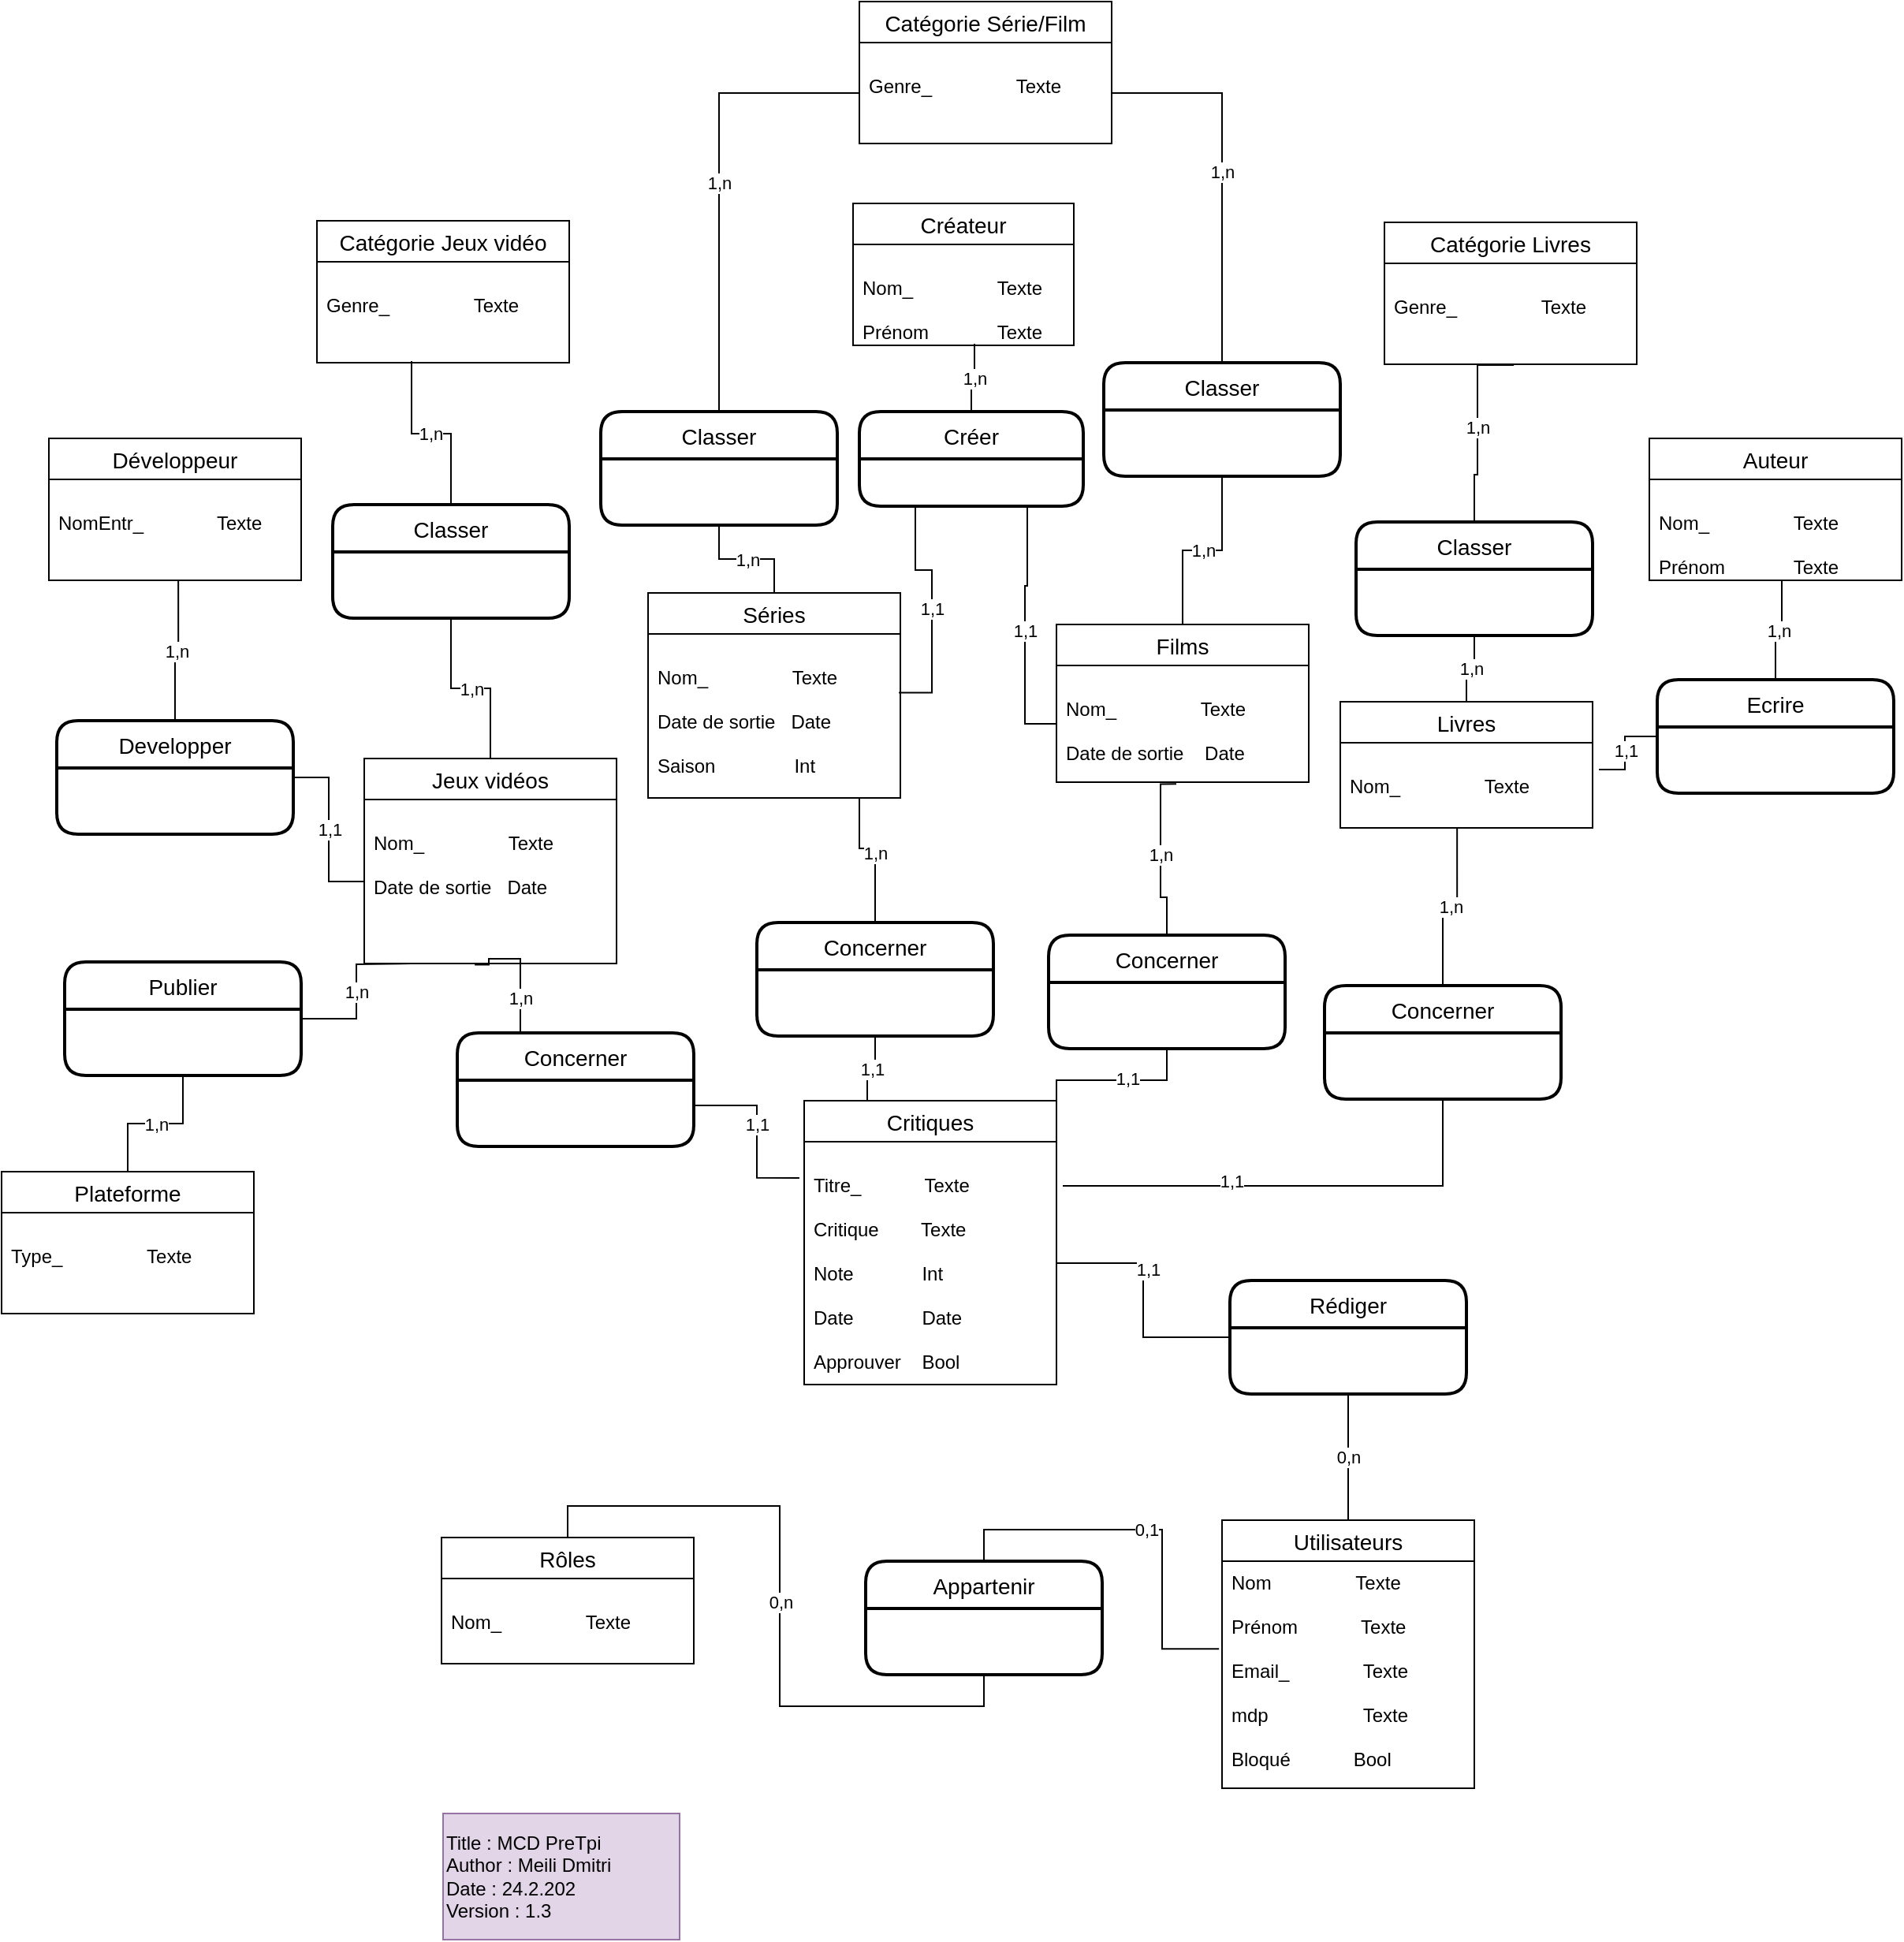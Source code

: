 <mxfile version="16.6.3" type="device"><diagram id="l2BR_vTs-fCktVYFhXiR" name="Page-1"><mxGraphModel dx="2249" dy="1903" grid="1" gridSize="10" guides="1" tooltips="1" connect="1" arrows="1" fold="1" page="1" pageScale="1" pageWidth="827" pageHeight="1169" math="0" shadow="0"><root><mxCell id="0"/><mxCell id="1" parent="0"/><mxCell id="aVKp9rPC2i5AUnWFlLkN-1" value="Utilisateurs" style="swimlane;fontStyle=0;childLayout=stackLayout;horizontal=1;startSize=26;horizontalStack=0;resizeParent=1;resizeParentMax=0;resizeLast=0;collapsible=1;marginBottom=0;align=center;fontSize=14;" parent="1" vertex="1"><mxGeometry x="564" y="903" width="160" height="170" as="geometry"/></mxCell><mxCell id="aVKp9rPC2i5AUnWFlLkN-2" value="Nom                Texte&#10;&#10;Prénom            Texte&#10;&#10;Email_              Texte&#10;&#10;mdp                  Texte&#10;&#10;Bloqué            Bool&#10;&#10;" style="text;strokeColor=none;fillColor=none;spacingLeft=4;spacingRight=4;overflow=hidden;rotatable=0;points=[[0,0.5],[1,0.5]];portConstraint=eastwest;fontSize=12;" parent="aVKp9rPC2i5AUnWFlLkN-1" vertex="1"><mxGeometry y="26" width="160" height="144" as="geometry"/></mxCell><mxCell id="aVKp9rPC2i5AUnWFlLkN-3" value="Critiques" style="swimlane;fontStyle=0;childLayout=stackLayout;horizontal=1;startSize=26;horizontalStack=0;resizeParent=1;resizeParentMax=0;resizeLast=0;collapsible=1;marginBottom=0;align=center;fontSize=14;" parent="1" vertex="1"><mxGeometry x="299" y="637" width="160" height="180" as="geometry"/></mxCell><mxCell id="aVKp9rPC2i5AUnWFlLkN-4" value="&#10;Titre_            Texte&#10;&#10;Critique        Texte&#10;&#10;Note             Int&#10;&#10;Date             Date&#10;&#10;Approuver    Bool" style="text;strokeColor=none;fillColor=none;spacingLeft=4;spacingRight=4;overflow=hidden;rotatable=0;points=[[0,0.5],[1,0.5]];portConstraint=eastwest;fontSize=12;fontStyle=0" parent="aVKp9rPC2i5AUnWFlLkN-3" vertex="1"><mxGeometry y="26" width="160" height="154" as="geometry"/></mxCell><mxCell id="aVKp9rPC2i5AUnWFlLkN-5" value="" style="edgeStyle=orthogonalEdgeStyle;rounded=0;orthogonalLoop=1;jettySize=auto;html=1;endArrow=none;endFill=0;" parent="1" source="aVKp9rPC2i5AUnWFlLkN-8" target="aVKp9rPC2i5AUnWFlLkN-4" edge="1"><mxGeometry relative="1" as="geometry"/></mxCell><mxCell id="aVKp9rPC2i5AUnWFlLkN-6" value="1,1" style="edgeLabel;html=1;align=center;verticalAlign=middle;resizable=0;points=[];" parent="aVKp9rPC2i5AUnWFlLkN-5" vertex="1" connectable="0"><mxGeometry x="0.246" y="-3" relative="1" as="geometry"><mxPoint as="offset"/></mxGeometry></mxCell><mxCell id="aVKp9rPC2i5AUnWFlLkN-7" value="0,n" style="edgeStyle=orthogonalEdgeStyle;rounded=0;orthogonalLoop=1;jettySize=auto;html=1;exitX=0.5;exitY=1;exitDx=0;exitDy=0;entryX=0.5;entryY=0;entryDx=0;entryDy=0;endArrow=none;endFill=0;" parent="1" source="aVKp9rPC2i5AUnWFlLkN-8" target="aVKp9rPC2i5AUnWFlLkN-1" edge="1"><mxGeometry relative="1" as="geometry"/></mxCell><mxCell id="aVKp9rPC2i5AUnWFlLkN-8" value="Rédiger" style="swimlane;childLayout=stackLayout;horizontal=1;startSize=30;horizontalStack=0;rounded=1;fontSize=14;fontStyle=0;strokeWidth=2;resizeParent=0;resizeLast=1;shadow=0;dashed=0;align=center;" parent="1" vertex="1"><mxGeometry x="569" y="751" width="150" height="72" as="geometry"/></mxCell><mxCell id="aVKp9rPC2i5AUnWFlLkN-9" value="0,n" style="edgeStyle=orthogonalEdgeStyle;rounded=0;orthogonalLoop=1;jettySize=auto;html=1;exitX=0.5;exitY=1;exitDx=0;exitDy=0;entryX=0.5;entryY=0;entryDx=0;entryDy=0;endArrow=none;endFill=0;" parent="1" source="aVKp9rPC2i5AUnWFlLkN-11" target="aVKp9rPC2i5AUnWFlLkN-12" edge="1"><mxGeometry relative="1" as="geometry"/></mxCell><mxCell id="aVKp9rPC2i5AUnWFlLkN-10" value="0,1" style="edgeStyle=orthogonalEdgeStyle;rounded=0;orthogonalLoop=1;jettySize=auto;html=1;exitX=0.5;exitY=0;exitDx=0;exitDy=0;entryX=-0.012;entryY=0.386;entryDx=0;entryDy=0;entryPerimeter=0;endArrow=none;endFill=0;" parent="1" source="aVKp9rPC2i5AUnWFlLkN-11" target="aVKp9rPC2i5AUnWFlLkN-2" edge="1"><mxGeometry relative="1" as="geometry"/></mxCell><mxCell id="aVKp9rPC2i5AUnWFlLkN-11" value="Appartenir" style="swimlane;childLayout=stackLayout;horizontal=1;startSize=30;horizontalStack=0;rounded=1;fontSize=14;fontStyle=0;strokeWidth=2;resizeParent=0;resizeLast=1;shadow=0;dashed=0;align=center;" parent="1" vertex="1"><mxGeometry x="338" y="929" width="150" height="72" as="geometry"/></mxCell><mxCell id="aVKp9rPC2i5AUnWFlLkN-12" value="Rôles" style="swimlane;fontStyle=0;childLayout=stackLayout;horizontal=1;startSize=26;horizontalStack=0;resizeParent=1;resizeParentMax=0;resizeLast=0;collapsible=1;marginBottom=0;align=center;fontSize=14;" parent="1" vertex="1"><mxGeometry x="69" y="914" width="160" height="80" as="geometry"/></mxCell><mxCell id="aVKp9rPC2i5AUnWFlLkN-13" value="&#10;Nom_                Texte                    " style="text;strokeColor=none;fillColor=none;spacingLeft=4;spacingRight=4;overflow=hidden;rotatable=0;points=[[0,0.5],[1,0.5]];portConstraint=eastwest;fontSize=12;" parent="aVKp9rPC2i5AUnWFlLkN-12" vertex="1"><mxGeometry y="26" width="160" height="54" as="geometry"/></mxCell><mxCell id="aVKp9rPC2i5AUnWFlLkN-24" value="Title : MCD PreTpi&lt;br&gt;Author : Meili Dmitri&lt;br&gt;Date : 24.2.202&lt;br&gt;Version : 1.3" style="rounded=0;whiteSpace=wrap;html=1;fillColor=#e1d5e7;strokeColor=#9673a6;align=left;" parent="1" vertex="1"><mxGeometry x="70" y="1089" width="150" height="80" as="geometry"/></mxCell><mxCell id="pfODbgT-tZKXcgPIthWN-37" value="1,n" style="edgeStyle=orthogonalEdgeStyle;rounded=0;orthogonalLoop=1;jettySize=auto;html=1;exitX=0.5;exitY=0;exitDx=0;exitDy=0;entryX=0.5;entryY=1;entryDx=0;entryDy=0;endArrow=none;endFill=0;" parent="1" source="pfODbgT-tZKXcgPIthWN-1" target="pfODbgT-tZKXcgPIthWN-24" edge="1"><mxGeometry relative="1" as="geometry"/></mxCell><mxCell id="pfODbgT-tZKXcgPIthWN-1" value="Jeux vidéos" style="swimlane;fontStyle=0;childLayout=stackLayout;horizontal=1;startSize=26;horizontalStack=0;resizeParent=1;resizeParentMax=0;resizeLast=0;collapsible=1;marginBottom=0;align=center;fontSize=14;" parent="1" vertex="1"><mxGeometry x="20" y="420" width="160" height="130" as="geometry"/></mxCell><mxCell id="pfODbgT-tZKXcgPIthWN-2" value="&#10;Nom_                Texte&#10;&#10;Date de sortie   Date&#10;&#10; " style="text;strokeColor=none;fillColor=none;spacingLeft=4;spacingRight=4;overflow=hidden;rotatable=0;points=[[0,0.5],[1,0.5]];portConstraint=eastwest;fontSize=12;" parent="pfODbgT-tZKXcgPIthWN-1" vertex="1"><mxGeometry y="26" width="160" height="104" as="geometry"/></mxCell><mxCell id="pfODbgT-tZKXcgPIthWN-3" value="Séries" style="swimlane;fontStyle=0;childLayout=stackLayout;horizontal=1;startSize=26;horizontalStack=0;resizeParent=1;resizeParentMax=0;resizeLast=0;collapsible=1;marginBottom=0;align=center;fontSize=14;" parent="1" vertex="1"><mxGeometry x="200" y="315" width="160" height="130" as="geometry"/></mxCell><mxCell id="pfODbgT-tZKXcgPIthWN-4" value="&#10;Nom_                Texte&#10;&#10;Date de sortie   Date&#10;&#10;Saison               Int&#10;&#10;&#10;" style="text;strokeColor=none;fillColor=none;spacingLeft=4;spacingRight=4;overflow=hidden;rotatable=0;points=[[0,0.5],[1,0.5]];portConstraint=eastwest;fontSize=12;" parent="pfODbgT-tZKXcgPIthWN-3" vertex="1"><mxGeometry y="26" width="160" height="104" as="geometry"/></mxCell><mxCell id="pfODbgT-tZKXcgPIthWN-41" value="1,n" style="edgeStyle=orthogonalEdgeStyle;rounded=0;orthogonalLoop=1;jettySize=auto;html=1;exitX=0.5;exitY=0;exitDx=0;exitDy=0;entryX=0.5;entryY=1;entryDx=0;entryDy=0;endArrow=none;endFill=0;" parent="1" source="pfODbgT-tZKXcgPIthWN-5" target="pfODbgT-tZKXcgPIthWN-26" edge="1"><mxGeometry relative="1" as="geometry"/></mxCell><mxCell id="pfODbgT-tZKXcgPIthWN-5" value="Films" style="swimlane;fontStyle=0;childLayout=stackLayout;horizontal=1;startSize=26;horizontalStack=0;resizeParent=1;resizeParentMax=0;resizeLast=0;collapsible=1;marginBottom=0;align=center;fontSize=14;" parent="1" vertex="1"><mxGeometry x="459" y="335" width="160" height="100" as="geometry"/></mxCell><mxCell id="pfODbgT-tZKXcgPIthWN-6" value="&#10;Nom_                Texte&#10;&#10;Date de sortie    Date&#10;&#10;" style="text;strokeColor=none;fillColor=none;spacingLeft=4;spacingRight=4;overflow=hidden;rotatable=0;points=[[0,0.5],[1,0.5]];portConstraint=eastwest;fontSize=12;" parent="pfODbgT-tZKXcgPIthWN-5" vertex="1"><mxGeometry y="26" width="160" height="74" as="geometry"/></mxCell><mxCell id="pfODbgT-tZKXcgPIthWN-7" value="Livres" style="swimlane;fontStyle=0;childLayout=stackLayout;horizontal=1;startSize=26;horizontalStack=0;resizeParent=1;resizeParentMax=0;resizeLast=0;collapsible=1;marginBottom=0;align=center;fontSize=14;" parent="1" vertex="1"><mxGeometry x="639" y="384" width="160" height="80" as="geometry"/></mxCell><mxCell id="pfODbgT-tZKXcgPIthWN-8" value="&#10;Nom_                Texte&#10; " style="text;strokeColor=none;fillColor=none;spacingLeft=4;spacingRight=4;overflow=hidden;rotatable=0;points=[[0,0.5],[1,0.5]];portConstraint=eastwest;fontSize=12;" parent="pfODbgT-tZKXcgPIthWN-7" vertex="1"><mxGeometry y="26" width="160" height="54" as="geometry"/></mxCell><mxCell id="pfODbgT-tZKXcgPIthWN-14" value="1,n" style="edgeStyle=orthogonalEdgeStyle;rounded=0;orthogonalLoop=1;jettySize=auto;html=1;exitX=0.5;exitY=0;exitDx=0;exitDy=0;endArrow=none;endFill=0;entryX=0.438;entryY=1.007;entryDx=0;entryDy=0;entryPerimeter=0;" parent="1" source="pfODbgT-tZKXcgPIthWN-9" target="pfODbgT-tZKXcgPIthWN-2" edge="1"><mxGeometry relative="1" as="geometry"><mxPoint x="105" y="547" as="targetPoint"/><Array as="points"><mxPoint x="119" y="594"/><mxPoint x="119" y="547"/><mxPoint x="99" y="547"/></Array></mxGeometry></mxCell><mxCell id="pfODbgT-tZKXcgPIthWN-15" value="1,1" style="edgeStyle=orthogonalEdgeStyle;rounded=0;orthogonalLoop=1;jettySize=auto;html=1;exitX=1;exitY=0.5;exitDx=0;exitDy=0;entryX=-0.019;entryY=0.149;entryDx=0;entryDy=0;entryPerimeter=0;endArrow=none;endFill=0;" parent="1" source="pfODbgT-tZKXcgPIthWN-9" target="aVKp9rPC2i5AUnWFlLkN-4" edge="1"><mxGeometry relative="1" as="geometry"><Array as="points"><mxPoint x="269" y="640"/><mxPoint x="269" y="686"/></Array></mxGeometry></mxCell><mxCell id="pfODbgT-tZKXcgPIthWN-9" value="Concerner" style="swimlane;childLayout=stackLayout;horizontal=1;startSize=30;horizontalStack=0;rounded=1;fontSize=14;fontStyle=0;strokeWidth=2;resizeParent=0;resizeLast=1;shadow=0;dashed=0;align=center;" parent="1" vertex="1"><mxGeometry x="79" y="594" width="150" height="72" as="geometry"/></mxCell><mxCell id="pfODbgT-tZKXcgPIthWN-18" style="edgeStyle=orthogonalEdgeStyle;rounded=0;orthogonalLoop=1;jettySize=auto;html=1;exitX=0.5;exitY=1;exitDx=0;exitDy=0;entryX=1.025;entryY=0.182;entryDx=0;entryDy=0;entryPerimeter=0;endArrow=none;endFill=0;" parent="1" source="pfODbgT-tZKXcgPIthWN-11" target="aVKp9rPC2i5AUnWFlLkN-4" edge="1"><mxGeometry relative="1" as="geometry"/></mxCell><mxCell id="pfODbgT-tZKXcgPIthWN-23" value="1,1" style="edgeLabel;html=1;align=center;verticalAlign=middle;resizable=0;points=[];" parent="pfODbgT-tZKXcgPIthWN-18" vertex="1" connectable="0"><mxGeometry x="0.277" y="-3" relative="1" as="geometry"><mxPoint as="offset"/></mxGeometry></mxCell><mxCell id="pfODbgT-tZKXcgPIthWN-19" value="1,n" style="edgeStyle=orthogonalEdgeStyle;rounded=0;orthogonalLoop=1;jettySize=auto;html=1;exitX=0.5;exitY=0;exitDx=0;exitDy=0;entryX=0.463;entryY=1;entryDx=0;entryDy=0;entryPerimeter=0;endArrow=none;endFill=0;" parent="1" source="pfODbgT-tZKXcgPIthWN-11" target="pfODbgT-tZKXcgPIthWN-8" edge="1"><mxGeometry relative="1" as="geometry"/></mxCell><mxCell id="pfODbgT-tZKXcgPIthWN-11" value="Concerner" style="swimlane;childLayout=stackLayout;horizontal=1;startSize=30;horizontalStack=0;rounded=1;fontSize=14;fontStyle=0;strokeWidth=2;resizeParent=0;resizeLast=1;shadow=0;dashed=0;align=center;" parent="1" vertex="1"><mxGeometry x="629" y="564" width="150" height="72" as="geometry"/></mxCell><mxCell id="pfODbgT-tZKXcgPIthWN-17" style="edgeStyle=orthogonalEdgeStyle;rounded=0;orthogonalLoop=1;jettySize=auto;html=1;exitX=0.5;exitY=1;exitDx=0;exitDy=0;entryX=1;entryY=0;entryDx=0;entryDy=0;endArrow=none;endFill=0;" parent="1" source="pfODbgT-tZKXcgPIthWN-12" target="aVKp9rPC2i5AUnWFlLkN-3" edge="1"><mxGeometry relative="1" as="geometry"/></mxCell><mxCell id="pfODbgT-tZKXcgPIthWN-22" value="1,1" style="edgeLabel;html=1;align=center;verticalAlign=middle;resizable=0;points=[];" parent="pfODbgT-tZKXcgPIthWN-17" vertex="1" connectable="0"><mxGeometry x="-0.126" y="-1" relative="1" as="geometry"><mxPoint as="offset"/></mxGeometry></mxCell><mxCell id="pfODbgT-tZKXcgPIthWN-20" value="1,n" style="edgeStyle=orthogonalEdgeStyle;rounded=0;orthogonalLoop=1;jettySize=auto;html=1;exitX=0.5;exitY=0;exitDx=0;exitDy=0;entryX=0.475;entryY=1.016;entryDx=0;entryDy=0;entryPerimeter=0;endArrow=none;endFill=0;" parent="1" source="pfODbgT-tZKXcgPIthWN-12" target="pfODbgT-tZKXcgPIthWN-6" edge="1"><mxGeometry relative="1" as="geometry"><Array as="points"><mxPoint x="529" y="508"/><mxPoint x="525" y="508"/></Array></mxGeometry></mxCell><mxCell id="pfODbgT-tZKXcgPIthWN-12" value="Concerner" style="swimlane;childLayout=stackLayout;horizontal=1;startSize=30;horizontalStack=0;rounded=1;fontSize=14;fontStyle=0;strokeWidth=2;resizeParent=0;resizeLast=1;shadow=0;dashed=0;align=center;" parent="1" vertex="1"><mxGeometry x="454" y="532" width="150" height="72" as="geometry"/></mxCell><mxCell id="pfODbgT-tZKXcgPIthWN-16" value="1,1" style="edgeStyle=orthogonalEdgeStyle;rounded=0;orthogonalLoop=1;jettySize=auto;html=1;exitX=0.5;exitY=1;exitDx=0;exitDy=0;entryX=0.25;entryY=0;entryDx=0;entryDy=0;endArrow=none;endFill=0;" parent="1" source="pfODbgT-tZKXcgPIthWN-13" target="aVKp9rPC2i5AUnWFlLkN-3" edge="1"><mxGeometry relative="1" as="geometry"/></mxCell><mxCell id="pfODbgT-tZKXcgPIthWN-21" value="1,n" style="edgeStyle=orthogonalEdgeStyle;rounded=0;orthogonalLoop=1;jettySize=auto;html=1;exitX=0.5;exitY=0;exitDx=0;exitDy=0;endArrow=none;endFill=0;" parent="1" source="pfODbgT-tZKXcgPIthWN-13" target="pfODbgT-tZKXcgPIthWN-4" edge="1"><mxGeometry relative="1" as="geometry"><mxPoint x="333" y="474" as="targetPoint"/><Array as="points"><mxPoint x="344" y="477"/><mxPoint x="334" y="477"/></Array></mxGeometry></mxCell><mxCell id="pfODbgT-tZKXcgPIthWN-13" value="Concerner" style="swimlane;childLayout=stackLayout;horizontal=1;startSize=30;horizontalStack=0;rounded=1;fontSize=14;fontStyle=0;strokeWidth=2;resizeParent=0;resizeLast=1;shadow=0;dashed=0;align=center;" parent="1" vertex="1"><mxGeometry x="269" y="524" width="150" height="72" as="geometry"/></mxCell><mxCell id="pfODbgT-tZKXcgPIthWN-58" value="1,n" style="edgeStyle=orthogonalEdgeStyle;rounded=0;orthogonalLoop=1;jettySize=auto;html=1;exitX=0.5;exitY=0;exitDx=0;exitDy=0;entryX=0.375;entryY=0.984;entryDx=0;entryDy=0;entryPerimeter=0;endArrow=none;endFill=0;" parent="1" source="pfODbgT-tZKXcgPIthWN-24" target="pfODbgT-tZKXcgPIthWN-47" edge="1"><mxGeometry relative="1" as="geometry"/></mxCell><mxCell id="pfODbgT-tZKXcgPIthWN-24" value="Classer" style="swimlane;childLayout=stackLayout;horizontal=1;startSize=30;horizontalStack=0;rounded=1;fontSize=14;fontStyle=0;strokeWidth=2;resizeParent=0;resizeLast=1;shadow=0;dashed=0;align=center;" parent="1" vertex="1"><mxGeometry y="259" width="150" height="72" as="geometry"/></mxCell><mxCell id="pfODbgT-tZKXcgPIthWN-43" value="1,n" style="edgeStyle=orthogonalEdgeStyle;rounded=0;orthogonalLoop=1;jettySize=auto;html=1;exitX=0.5;exitY=0;exitDx=0;exitDy=0;entryX=0.513;entryY=1.007;entryDx=0;entryDy=0;entryPerimeter=0;endArrow=none;endFill=0;" parent="1" source="pfODbgT-tZKXcgPIthWN-25" target="pfODbgT-tZKXcgPIthWN-32" edge="1"><mxGeometry relative="1" as="geometry"><Array as="points"><mxPoint x="724" y="240"/><mxPoint x="726" y="240"/></Array></mxGeometry></mxCell><mxCell id="pfODbgT-tZKXcgPIthWN-44" value="1,n" style="edgeStyle=orthogonalEdgeStyle;rounded=0;orthogonalLoop=1;jettySize=auto;html=1;exitX=0.5;exitY=1;exitDx=0;exitDy=0;entryX=0.5;entryY=0;entryDx=0;entryDy=0;endArrow=none;endFill=0;" parent="1" source="pfODbgT-tZKXcgPIthWN-25" target="pfODbgT-tZKXcgPIthWN-7" edge="1"><mxGeometry relative="1" as="geometry"/></mxCell><mxCell id="pfODbgT-tZKXcgPIthWN-25" value="Classer" style="swimlane;childLayout=stackLayout;horizontal=1;startSize=30;horizontalStack=0;rounded=1;fontSize=14;fontStyle=0;strokeWidth=2;resizeParent=0;resizeLast=1;shadow=0;dashed=0;align=center;" parent="1" vertex="1"><mxGeometry x="649" y="270" width="150" height="72" as="geometry"/></mxCell><mxCell id="pfODbgT-tZKXcgPIthWN-42" value="1,n" style="edgeStyle=orthogonalEdgeStyle;rounded=0;orthogonalLoop=1;jettySize=auto;html=1;exitX=0.5;exitY=0;exitDx=0;exitDy=0;endArrow=none;endFill=0;" parent="1" source="pfODbgT-tZKXcgPIthWN-26" target="pfODbgT-tZKXcgPIthWN-36" edge="1"><mxGeometry relative="1" as="geometry"><mxPoint x="527.08" y="200" as="targetPoint"/></mxGeometry></mxCell><mxCell id="pfODbgT-tZKXcgPIthWN-26" value="Classer" style="swimlane;childLayout=stackLayout;horizontal=1;startSize=30;horizontalStack=0;rounded=1;fontSize=14;fontStyle=0;strokeWidth=2;resizeParent=0;resizeLast=1;shadow=0;dashed=0;align=center;" parent="1" vertex="1"><mxGeometry x="489" y="169" width="150" height="72" as="geometry"/></mxCell><mxCell id="pfODbgT-tZKXcgPIthWN-39" value="1,n" style="edgeStyle=orthogonalEdgeStyle;rounded=0;orthogonalLoop=1;jettySize=auto;html=1;exitX=0.5;exitY=0;exitDx=0;exitDy=0;entryX=0;entryY=0.5;entryDx=0;entryDy=0;endArrow=none;endFill=0;" parent="1" source="pfODbgT-tZKXcgPIthWN-27" target="pfODbgT-tZKXcgPIthWN-36" edge="1"><mxGeometry relative="1" as="geometry"/></mxCell><mxCell id="pfODbgT-tZKXcgPIthWN-40" value="1,n" style="edgeStyle=orthogonalEdgeStyle;rounded=0;orthogonalLoop=1;jettySize=auto;html=1;exitX=0.5;exitY=1;exitDx=0;exitDy=0;entryX=0.5;entryY=0;entryDx=0;entryDy=0;endArrow=none;endFill=0;" parent="1" source="pfODbgT-tZKXcgPIthWN-27" target="pfODbgT-tZKXcgPIthWN-3" edge="1"><mxGeometry relative="1" as="geometry"/></mxCell><mxCell id="pfODbgT-tZKXcgPIthWN-27" value="Classer" style="swimlane;childLayout=stackLayout;horizontal=1;startSize=30;horizontalStack=0;rounded=1;fontSize=14;fontStyle=0;strokeWidth=2;resizeParent=0;resizeLast=1;shadow=0;dashed=0;align=center;" parent="1" vertex="1"><mxGeometry x="170" y="200" width="150" height="72" as="geometry"/></mxCell><mxCell id="pfODbgT-tZKXcgPIthWN-31" value="Catégorie Livres" style="swimlane;fontStyle=0;childLayout=stackLayout;horizontal=1;startSize=26;horizontalStack=0;resizeParent=1;resizeParentMax=0;resizeLast=0;collapsible=1;marginBottom=0;align=center;fontSize=14;" parent="1" vertex="1"><mxGeometry x="667" y="80" width="160" height="90" as="geometry"/></mxCell><mxCell id="pfODbgT-tZKXcgPIthWN-32" value="&#10;Genre_                Texte" style="text;strokeColor=none;fillColor=none;spacingLeft=4;spacingRight=4;overflow=hidden;rotatable=0;points=[[0,0.5],[1,0.5]];portConstraint=eastwest;fontSize=12;" parent="pfODbgT-tZKXcgPIthWN-31" vertex="1"><mxGeometry y="26" width="160" height="64" as="geometry"/></mxCell><mxCell id="pfODbgT-tZKXcgPIthWN-35" value="Catégorie Série/Film" style="swimlane;fontStyle=0;childLayout=stackLayout;horizontal=1;startSize=26;horizontalStack=0;resizeParent=1;resizeParentMax=0;resizeLast=0;collapsible=1;marginBottom=0;align=center;fontSize=14;" parent="1" vertex="1"><mxGeometry x="334" y="-60" width="160" height="90" as="geometry"/></mxCell><mxCell id="pfODbgT-tZKXcgPIthWN-36" value="&#10;Genre_                Texte" style="text;strokeColor=none;fillColor=none;spacingLeft=4;spacingRight=4;overflow=hidden;rotatable=0;points=[[0,0.5],[1,0.5]];portConstraint=eastwest;fontSize=12;" parent="pfODbgT-tZKXcgPIthWN-35" vertex="1"><mxGeometry y="26" width="160" height="64" as="geometry"/></mxCell><mxCell id="pfODbgT-tZKXcgPIthWN-46" value="Catégorie Jeux vidéo" style="swimlane;fontStyle=0;childLayout=stackLayout;horizontal=1;startSize=26;horizontalStack=0;resizeParent=1;resizeParentMax=0;resizeLast=0;collapsible=1;marginBottom=0;align=center;fontSize=14;" parent="1" vertex="1"><mxGeometry x="-10" y="79" width="160" height="90" as="geometry"/></mxCell><mxCell id="pfODbgT-tZKXcgPIthWN-47" value="&#10;Genre_                Texte&#10;&#10;" style="text;strokeColor=none;fillColor=none;spacingLeft=4;spacingRight=4;overflow=hidden;rotatable=0;points=[[0,0.5],[1,0.5]];portConstraint=eastwest;fontSize=12;" parent="pfODbgT-tZKXcgPIthWN-46" vertex="1"><mxGeometry y="26" width="160" height="64" as="geometry"/></mxCell><mxCell id="pfODbgT-tZKXcgPIthWN-54" value="1,n" style="edgeStyle=orthogonalEdgeStyle;rounded=0;orthogonalLoop=1;jettySize=auto;html=1;exitX=0.5;exitY=0;exitDx=0;exitDy=0;entryX=0.513;entryY=1;entryDx=0;entryDy=0;entryPerimeter=0;endArrow=none;endFill=0;" parent="1" source="pfODbgT-tZKXcgPIthWN-48" target="pfODbgT-tZKXcgPIthWN-53" edge="1"><mxGeometry relative="1" as="geometry"/></mxCell><mxCell id="pfODbgT-tZKXcgPIthWN-48" value="Developper" style="swimlane;childLayout=stackLayout;horizontal=1;startSize=30;horizontalStack=0;rounded=1;fontSize=14;fontStyle=0;strokeWidth=2;resizeParent=0;resizeLast=1;shadow=0;dashed=0;align=center;" parent="1" vertex="1"><mxGeometry x="-175" y="396" width="150" height="72" as="geometry"/></mxCell><mxCell id="pfODbgT-tZKXcgPIthWN-49" value="1,1" style="edgeStyle=orthogonalEdgeStyle;rounded=0;orthogonalLoop=1;jettySize=auto;html=1;exitX=0;exitY=0.5;exitDx=0;exitDy=0;entryX=1;entryY=0.5;entryDx=0;entryDy=0;endArrow=none;endFill=0;" parent="1" source="pfODbgT-tZKXcgPIthWN-2" target="pfODbgT-tZKXcgPIthWN-48" edge="1"><mxGeometry relative="1" as="geometry"/></mxCell><mxCell id="pfODbgT-tZKXcgPIthWN-52" value="Développeur" style="swimlane;fontStyle=0;childLayout=stackLayout;horizontal=1;startSize=26;horizontalStack=0;resizeParent=1;resizeParentMax=0;resizeLast=0;collapsible=1;marginBottom=0;align=center;fontSize=14;" parent="1" vertex="1"><mxGeometry x="-180" y="217" width="160" height="90" as="geometry"/></mxCell><mxCell id="pfODbgT-tZKXcgPIthWN-53" value="&#10;NomEntr_              Texte&#10;&#10;" style="text;strokeColor=none;fillColor=none;spacingLeft=4;spacingRight=4;overflow=hidden;rotatable=0;points=[[0,0.5],[1,0.5]];portConstraint=eastwest;fontSize=12;" parent="pfODbgT-tZKXcgPIthWN-52" vertex="1"><mxGeometry y="26" width="160" height="64" as="geometry"/></mxCell><mxCell id="pfODbgT-tZKXcgPIthWN-65" value="1,1" style="edgeStyle=orthogonalEdgeStyle;rounded=0;orthogonalLoop=1;jettySize=auto;html=1;exitX=0;exitY=0.5;exitDx=0;exitDy=0;entryX=1.025;entryY=0.315;entryDx=0;entryDy=0;entryPerimeter=0;endArrow=none;endFill=0;" parent="1" source="pfODbgT-tZKXcgPIthWN-55" target="pfODbgT-tZKXcgPIthWN-8" edge="1"><mxGeometry relative="1" as="geometry"/></mxCell><mxCell id="pfODbgT-tZKXcgPIthWN-66" value="1,n" style="edgeStyle=orthogonalEdgeStyle;rounded=0;orthogonalLoop=1;jettySize=auto;html=1;exitX=0.5;exitY=0;exitDx=0;exitDy=0;entryX=0.525;entryY=1;entryDx=0;entryDy=0;entryPerimeter=0;endArrow=none;endFill=0;" parent="1" source="pfODbgT-tZKXcgPIthWN-55" target="pfODbgT-tZKXcgPIthWN-57" edge="1"><mxGeometry relative="1" as="geometry"/></mxCell><mxCell id="pfODbgT-tZKXcgPIthWN-55" value="Ecrire" style="swimlane;childLayout=stackLayout;horizontal=1;startSize=30;horizontalStack=0;rounded=1;fontSize=14;fontStyle=0;strokeWidth=2;resizeParent=0;resizeLast=1;shadow=0;dashed=0;align=center;" parent="1" vertex="1"><mxGeometry x="840" y="370" width="150" height="72" as="geometry"/></mxCell><mxCell id="pfODbgT-tZKXcgPIthWN-56" value="Auteur" style="swimlane;fontStyle=0;childLayout=stackLayout;horizontal=1;startSize=26;horizontalStack=0;resizeParent=1;resizeParentMax=0;resizeLast=0;collapsible=1;marginBottom=0;align=center;fontSize=14;" parent="1" vertex="1"><mxGeometry x="835" y="217" width="160" height="90" as="geometry"/></mxCell><mxCell id="pfODbgT-tZKXcgPIthWN-57" value="&#10;Nom_                Texte&#10;&#10;Prénom             Texte" style="text;strokeColor=none;fillColor=none;spacingLeft=4;spacingRight=4;overflow=hidden;rotatable=0;points=[[0,0.5],[1,0.5]];portConstraint=eastwest;fontSize=12;" parent="pfODbgT-tZKXcgPIthWN-56" vertex="1"><mxGeometry y="26" width="160" height="64" as="geometry"/></mxCell><mxCell id="pfODbgT-tZKXcgPIthWN-59" value="Créateur" style="swimlane;fontStyle=0;childLayout=stackLayout;horizontal=1;startSize=26;horizontalStack=0;resizeParent=1;resizeParentMax=0;resizeLast=0;collapsible=1;marginBottom=0;align=center;fontSize=14;" parent="1" vertex="1"><mxGeometry x="330" y="68" width="140" height="90" as="geometry"/></mxCell><mxCell id="pfODbgT-tZKXcgPIthWN-60" value="&#10;Nom_                Texte&#10;&#10;Prénom             Texte" style="text;strokeColor=none;fillColor=none;spacingLeft=4;spacingRight=4;overflow=hidden;rotatable=0;points=[[0,0.5],[1,0.5]];portConstraint=eastwest;fontSize=12;" parent="pfODbgT-tZKXcgPIthWN-59" vertex="1"><mxGeometry y="26" width="140" height="64" as="geometry"/></mxCell><mxCell id="pfODbgT-tZKXcgPIthWN-62" value="1,n" style="edgeStyle=orthogonalEdgeStyle;rounded=0;orthogonalLoop=1;jettySize=auto;html=1;exitX=0.5;exitY=0;exitDx=0;exitDy=0;entryX=0.55;entryY=0.984;entryDx=0;entryDy=0;entryPerimeter=0;endArrow=none;endFill=0;" parent="1" source="pfODbgT-tZKXcgPIthWN-61" target="pfODbgT-tZKXcgPIthWN-60" edge="1"><mxGeometry relative="1" as="geometry"/></mxCell><mxCell id="pfODbgT-tZKXcgPIthWN-63" value="1,1" style="edgeStyle=orthogonalEdgeStyle;rounded=0;orthogonalLoop=1;jettySize=auto;html=1;exitX=0.25;exitY=1;exitDx=0;exitDy=0;entryX=0.994;entryY=0.358;entryDx=0;entryDy=0;entryPerimeter=0;endArrow=none;endFill=0;" parent="1" source="pfODbgT-tZKXcgPIthWN-61" target="pfODbgT-tZKXcgPIthWN-4" edge="1"><mxGeometry relative="1" as="geometry"/></mxCell><mxCell id="pfODbgT-tZKXcgPIthWN-64" value="1,1" style="edgeStyle=orthogonalEdgeStyle;rounded=0;orthogonalLoop=1;jettySize=auto;html=1;exitX=0.75;exitY=1;exitDx=0;exitDy=0;endArrow=none;endFill=0;" parent="1" source="pfODbgT-tZKXcgPIthWN-61" target="pfODbgT-tZKXcgPIthWN-6" edge="1"><mxGeometry relative="1" as="geometry"/></mxCell><mxCell id="pfODbgT-tZKXcgPIthWN-61" value="Créer" style="swimlane;childLayout=stackLayout;horizontal=1;startSize=30;horizontalStack=0;rounded=1;fontSize=14;fontStyle=0;strokeWidth=2;resizeParent=0;resizeLast=1;shadow=0;dashed=0;align=center;" parent="1" vertex="1"><mxGeometry x="334" y="200" width="142" height="60" as="geometry"/></mxCell><mxCell id="IM3jy7Nt66-hSCdEfAan-5" value="1,n" style="edgeStyle=orthogonalEdgeStyle;rounded=0;orthogonalLoop=1;jettySize=auto;html=1;exitX=1;exitY=0.5;exitDx=0;exitDy=0;endArrow=none;endFill=0;" edge="1" parent="1" source="IM3jy7Nt66-hSCdEfAan-1"><mxGeometry relative="1" as="geometry"><mxPoint x="50" y="550" as="targetPoint"/></mxGeometry></mxCell><mxCell id="IM3jy7Nt66-hSCdEfAan-1" value="Publier" style="swimlane;childLayout=stackLayout;horizontal=1;startSize=30;horizontalStack=0;rounded=1;fontSize=14;fontStyle=0;strokeWidth=2;resizeParent=0;resizeLast=1;shadow=0;dashed=0;align=center;" vertex="1" parent="1"><mxGeometry x="-170" y="549" width="150" height="72" as="geometry"/></mxCell><mxCell id="IM3jy7Nt66-hSCdEfAan-4" value="1,n" style="edgeStyle=orthogonalEdgeStyle;rounded=0;orthogonalLoop=1;jettySize=auto;html=1;exitX=0.5;exitY=0;exitDx=0;exitDy=0;entryX=0.5;entryY=1;entryDx=0;entryDy=0;endArrow=none;endFill=0;" edge="1" parent="1" source="IM3jy7Nt66-hSCdEfAan-2" target="IM3jy7Nt66-hSCdEfAan-1"><mxGeometry relative="1" as="geometry"/></mxCell><mxCell id="IM3jy7Nt66-hSCdEfAan-2" value="Plateforme" style="swimlane;fontStyle=0;childLayout=stackLayout;horizontal=1;startSize=26;horizontalStack=0;resizeParent=1;resizeParentMax=0;resizeLast=0;collapsible=1;marginBottom=0;align=center;fontSize=14;" vertex="1" parent="1"><mxGeometry x="-210" y="682" width="160" height="90" as="geometry"/></mxCell><mxCell id="IM3jy7Nt66-hSCdEfAan-3" value="&#10;Type_                Texte&#10;&#10;" style="text;strokeColor=none;fillColor=none;spacingLeft=4;spacingRight=4;overflow=hidden;rotatable=0;points=[[0,0.5],[1,0.5]];portConstraint=eastwest;fontSize=12;" vertex="1" parent="IM3jy7Nt66-hSCdEfAan-2"><mxGeometry y="26" width="160" height="64" as="geometry"/></mxCell></root></mxGraphModel></diagram></mxfile>